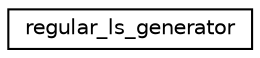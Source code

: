 digraph "Graphical Class Hierarchy"
{
  edge [fontname="Helvetica",fontsize="10",labelfontname="Helvetica",labelfontsize="10"];
  node [fontname="Helvetica",fontsize="10",shape=record];
  rankdir="LR";
  Node0 [label="regular_ls_generator",height=0.2,width=0.4,color="black", fillcolor="white", style="filled",URL="$d2/dd8/classregular__ls__generator.html"];
}
